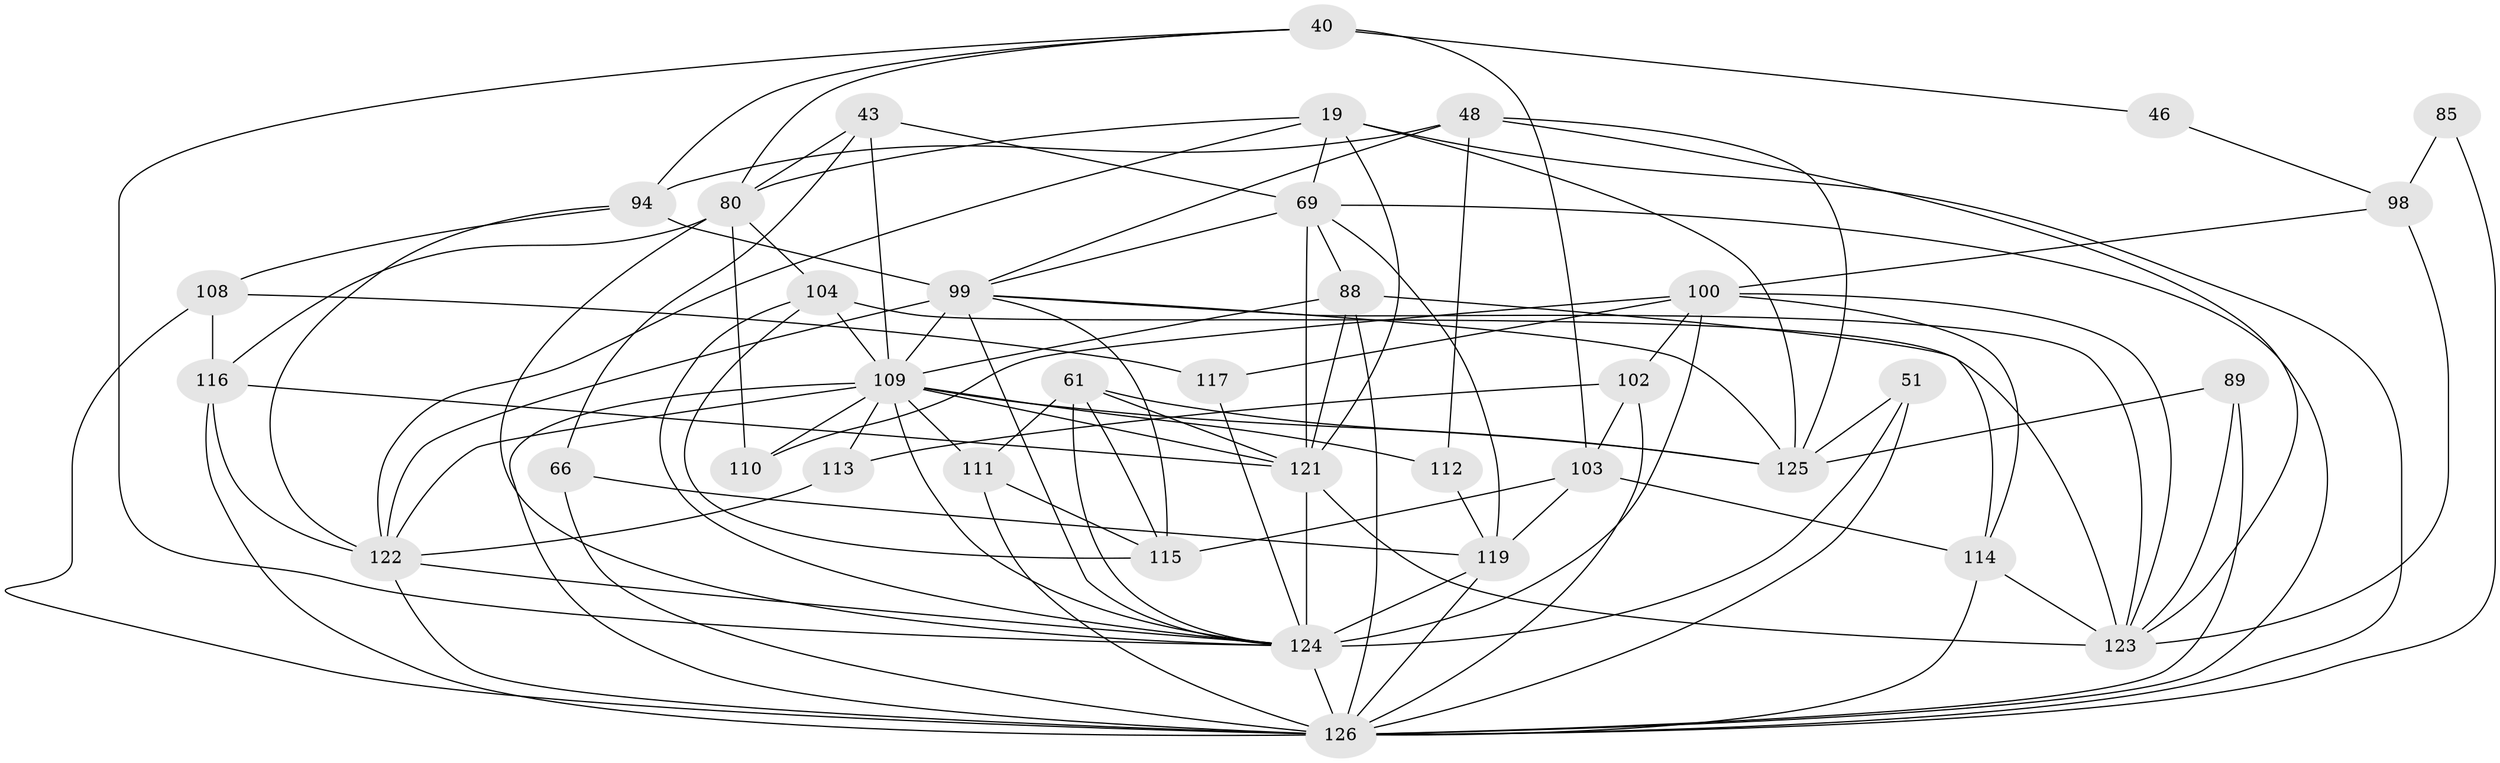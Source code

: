 // original degree distribution, {4: 1.0}
// Generated by graph-tools (version 1.1) at 2025/01/03/04/25 22:01:21]
// undirected, 37 vertices, 105 edges
graph export_dot {
graph [start="1"]
  node [color=gray90,style=filled];
  19 [super="+17"];
  40 [super="+9"];
  43;
  46;
  48 [super="+41"];
  51;
  61 [super="+2"];
  66;
  69 [super="+57+47"];
  80 [super="+13+21"];
  85;
  88 [super="+7+87"];
  89;
  94 [super="+78+91"];
  98 [super="+39"];
  99 [super="+33+63+79+95"];
  100 [super="+90"];
  102;
  103 [super="+96"];
  104 [super="+56"];
  108;
  109 [super="+64+84"];
  110 [super="+55"];
  111 [super="+107"];
  112;
  113;
  114 [super="+105"];
  115 [super="+74"];
  116 [super="+86"];
  117;
  119 [super="+32"];
  121 [super="+6+12+92"];
  122 [super="+73"];
  123 [super="+76"];
  124 [super="+44+68+118+120"];
  125 [super="+62+97"];
  126 [super="+50+81+106"];
  19 -- 69;
  19 -- 80;
  19 -- 125 [weight=2];
  19 -- 121;
  19 -- 122 [weight=2];
  19 -- 126;
  40 -- 103;
  40 -- 46 [weight=2];
  40 -- 80;
  40 -- 94;
  40 -- 124;
  43 -- 80;
  43 -- 66;
  43 -- 109;
  43 -- 69;
  46 -- 98 [weight=2];
  48 -- 112 [weight=2];
  48 -- 123;
  48 -- 125;
  48 -- 94;
  48 -- 99;
  51 -- 125;
  51 -- 124 [weight=2];
  51 -- 126;
  61 -- 124;
  61 -- 121;
  61 -- 125;
  61 -- 115;
  61 -- 111 [weight=2];
  66 -- 126;
  66 -- 119 [weight=2];
  69 -- 88 [weight=2];
  69 -- 99 [weight=2];
  69 -- 119;
  69 -- 121 [weight=2];
  69 -- 126;
  80 -- 116;
  80 -- 110 [weight=2];
  80 -- 104;
  80 -- 124;
  85 -- 98 [weight=2];
  85 -- 126 [weight=2];
  88 -- 109 [weight=2];
  88 -- 121;
  88 -- 114 [weight=2];
  88 -- 126;
  89 -- 125 [weight=2];
  89 -- 123;
  89 -- 126;
  94 -- 108;
  94 -- 122;
  94 -- 99 [weight=6];
  98 -- 123;
  98 -- 100;
  99 -- 125 [weight=2];
  99 -- 109 [weight=6];
  99 -- 115 [weight=3];
  99 -- 124 [weight=5];
  99 -- 123 [weight=2];
  99 -- 122;
  100 -- 110;
  100 -- 124 [weight=3];
  100 -- 102;
  100 -- 117 [weight=2];
  100 -- 114;
  100 -- 123;
  102 -- 113;
  102 -- 103;
  102 -- 126;
  103 -- 119;
  103 -- 115 [weight=2];
  103 -- 114;
  104 -- 115;
  104 -- 109;
  104 -- 124 [weight=2];
  104 -- 123;
  108 -- 117;
  108 -- 116;
  108 -- 126;
  109 -- 113 [weight=2];
  109 -- 110 [weight=3];
  109 -- 111 [weight=2];
  109 -- 112;
  109 -- 121 [weight=2];
  109 -- 126;
  109 -- 125;
  109 -- 124;
  109 -- 122;
  111 -- 115;
  111 -- 126;
  112 -- 119;
  113 -- 122;
  114 -- 123 [weight=2];
  114 -- 126 [weight=4];
  116 -- 126;
  116 -- 121 [weight=2];
  116 -- 122;
  117 -- 124;
  119 -- 124 [weight=2];
  119 -- 126;
  121 -- 124 [weight=2];
  121 -- 123;
  122 -- 124;
  122 -- 126 [weight=2];
  124 -- 126 [weight=6];
}
